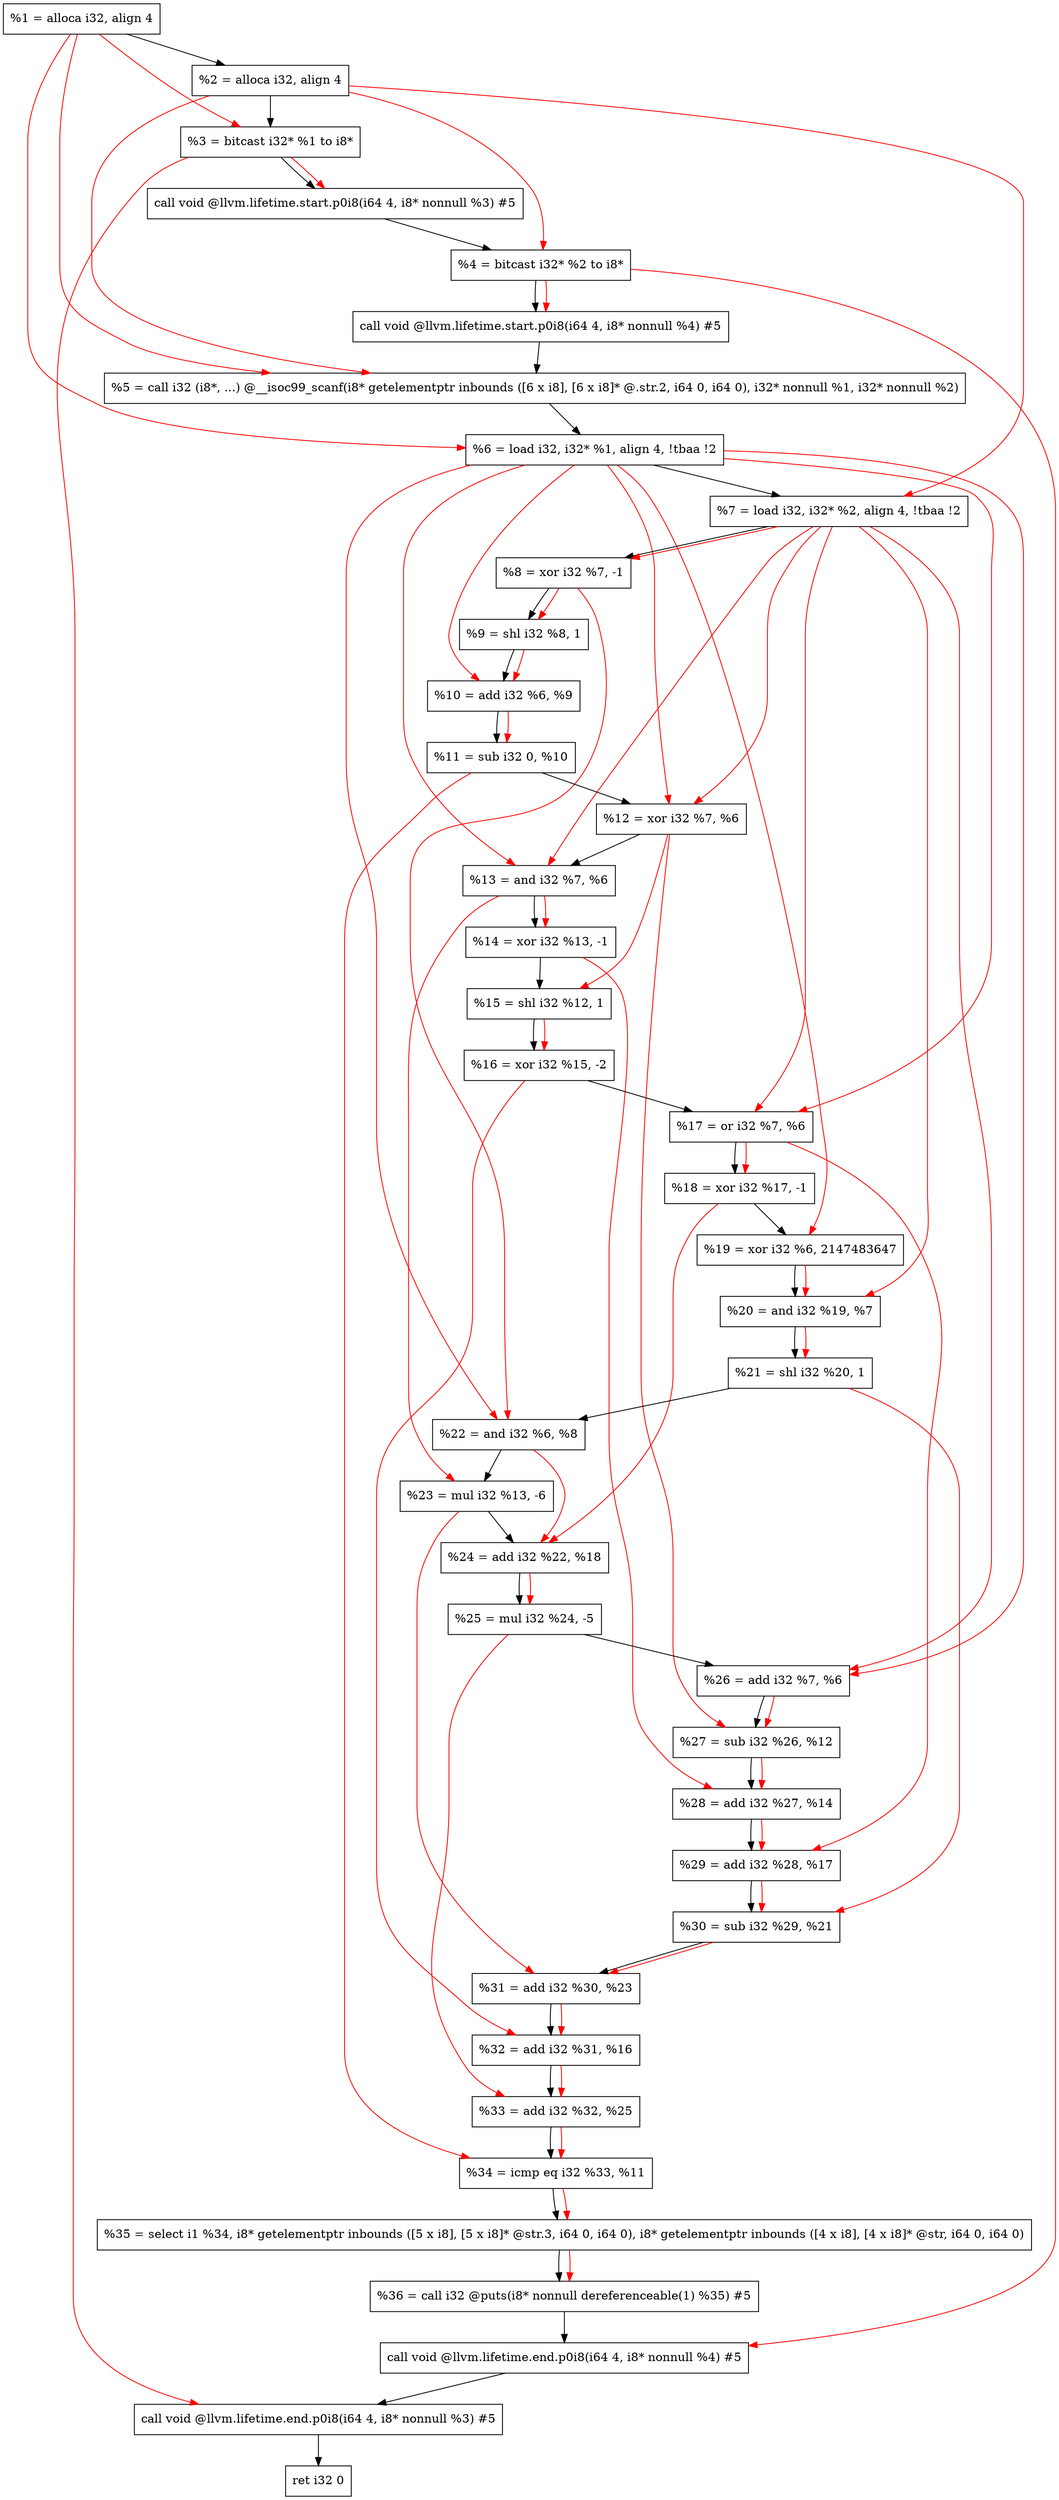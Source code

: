 digraph "DFG for'main' function" {
	Node0xc57f78[shape=record, label="  %1 = alloca i32, align 4"];
	Node0xc57ff8[shape=record, label="  %2 = alloca i32, align 4"];
	Node0xc58088[shape=record, label="  %3 = bitcast i32* %1 to i8*"];
	Node0xc584e8[shape=record, label="  call void @llvm.lifetime.start.p0i8(i64 4, i8* nonnull %3) #5"];
	Node0xc585c8[shape=record, label="  %4 = bitcast i32* %2 to i8*"];
	Node0xc586e8[shape=record, label="  call void @llvm.lifetime.start.p0i8(i64 4, i8* nonnull %4) #5"];
	Node0xc58920[shape=record, label="  %5 = call i32 (i8*, ...) @__isoc99_scanf(i8* getelementptr inbounds ([6 x i8], [6 x i8]* @.str.2, i64 0, i64 0), i32* nonnull %1, i32* nonnull %2)"];
	Node0xc589d8[shape=record, label="  %6 = load i32, i32* %1, align 4, !tbaa !2"];
	Node0xc59948[shape=record, label="  %7 = load i32, i32* %2, align 4, !tbaa !2"];
	Node0xc59fd0[shape=record, label="  %8 = xor i32 %7, -1"];
	Node0xc5a040[shape=record, label="  %9 = shl i32 %8, 1"];
	Node0xc5a0b0[shape=record, label="  %10 = add i32 %6, %9"];
	Node0xc5a120[shape=record, label="  %11 = sub i32 0, %10"];
	Node0xc5a190[shape=record, label="  %12 = xor i32 %7, %6"];
	Node0xc5a200[shape=record, label="  %13 = and i32 %7, %6"];
	Node0xc5a270[shape=record, label="  %14 = xor i32 %13, -1"];
	Node0xc5a2e0[shape=record, label="  %15 = shl i32 %12, 1"];
	Node0xc5a350[shape=record, label="  %16 = xor i32 %15, -2"];
	Node0xc5a3c0[shape=record, label="  %17 = or i32 %7, %6"];
	Node0xc5a430[shape=record, label="  %18 = xor i32 %17, -1"];
	Node0xc5a4a0[shape=record, label="  %19 = xor i32 %6, 2147483647"];
	Node0xc5a510[shape=record, label="  %20 = and i32 %19, %7"];
	Node0xc5a580[shape=record, label="  %21 = shl i32 %20, 1"];
	Node0xc5a5f0[shape=record, label="  %22 = and i32 %6, %8"];
	Node0xc5a660[shape=record, label="  %23 = mul i32 %13, -6"];
	Node0xc5a6d0[shape=record, label="  %24 = add i32 %22, %18"];
	Node0xc5a740[shape=record, label="  %25 = mul i32 %24, -5"];
	Node0xc5a7b0[shape=record, label="  %26 = add i32 %7, %6"];
	Node0xc5a820[shape=record, label="  %27 = sub i32 %26, %12"];
	Node0xc5a890[shape=record, label="  %28 = add i32 %27, %14"];
	Node0xc5a900[shape=record, label="  %29 = add i32 %28, %17"];
	Node0xc5a970[shape=record, label="  %30 = sub i32 %29, %21"];
	Node0xc5a9e0[shape=record, label="  %31 = add i32 %30, %23"];
	Node0xc5aa50[shape=record, label="  %32 = add i32 %31, %16"];
	Node0xc5acd0[shape=record, label="  %33 = add i32 %32, %25"];
	Node0xc5ad40[shape=record, label="  %34 = icmp eq i32 %33, %11"];
	Node0xbf89d8[shape=record, label="  %35 = select i1 %34, i8* getelementptr inbounds ([5 x i8], [5 x i8]* @str.3, i64 0, i64 0), i8* getelementptr inbounds ([4 x i8], [4 x i8]* @str, i64 0, i64 0)"];
	Node0xc5add0[shape=record, label="  %36 = call i32 @puts(i8* nonnull dereferenceable(1) %35) #5"];
	Node0xc5b028[shape=record, label="  call void @llvm.lifetime.end.p0i8(i64 4, i8* nonnull %4) #5"];
	Node0xc5b188[shape=record, label="  call void @llvm.lifetime.end.p0i8(i64 4, i8* nonnull %3) #5"];
	Node0xc5b248[shape=record, label="  ret i32 0"];
	Node0xc57f78 -> Node0xc57ff8;
	Node0xc57ff8 -> Node0xc58088;
	Node0xc58088 -> Node0xc584e8;
	Node0xc584e8 -> Node0xc585c8;
	Node0xc585c8 -> Node0xc586e8;
	Node0xc586e8 -> Node0xc58920;
	Node0xc58920 -> Node0xc589d8;
	Node0xc589d8 -> Node0xc59948;
	Node0xc59948 -> Node0xc59fd0;
	Node0xc59fd0 -> Node0xc5a040;
	Node0xc5a040 -> Node0xc5a0b0;
	Node0xc5a0b0 -> Node0xc5a120;
	Node0xc5a120 -> Node0xc5a190;
	Node0xc5a190 -> Node0xc5a200;
	Node0xc5a200 -> Node0xc5a270;
	Node0xc5a270 -> Node0xc5a2e0;
	Node0xc5a2e0 -> Node0xc5a350;
	Node0xc5a350 -> Node0xc5a3c0;
	Node0xc5a3c0 -> Node0xc5a430;
	Node0xc5a430 -> Node0xc5a4a0;
	Node0xc5a4a0 -> Node0xc5a510;
	Node0xc5a510 -> Node0xc5a580;
	Node0xc5a580 -> Node0xc5a5f0;
	Node0xc5a5f0 -> Node0xc5a660;
	Node0xc5a660 -> Node0xc5a6d0;
	Node0xc5a6d0 -> Node0xc5a740;
	Node0xc5a740 -> Node0xc5a7b0;
	Node0xc5a7b0 -> Node0xc5a820;
	Node0xc5a820 -> Node0xc5a890;
	Node0xc5a890 -> Node0xc5a900;
	Node0xc5a900 -> Node0xc5a970;
	Node0xc5a970 -> Node0xc5a9e0;
	Node0xc5a9e0 -> Node0xc5aa50;
	Node0xc5aa50 -> Node0xc5acd0;
	Node0xc5acd0 -> Node0xc5ad40;
	Node0xc5ad40 -> Node0xbf89d8;
	Node0xbf89d8 -> Node0xc5add0;
	Node0xc5add0 -> Node0xc5b028;
	Node0xc5b028 -> Node0xc5b188;
	Node0xc5b188 -> Node0xc5b248;
edge [color=red]
	Node0xc57f78 -> Node0xc58088;
	Node0xc58088 -> Node0xc584e8;
	Node0xc57ff8 -> Node0xc585c8;
	Node0xc585c8 -> Node0xc586e8;
	Node0xc57f78 -> Node0xc58920;
	Node0xc57ff8 -> Node0xc58920;
	Node0xc57f78 -> Node0xc589d8;
	Node0xc57ff8 -> Node0xc59948;
	Node0xc59948 -> Node0xc59fd0;
	Node0xc59fd0 -> Node0xc5a040;
	Node0xc589d8 -> Node0xc5a0b0;
	Node0xc5a040 -> Node0xc5a0b0;
	Node0xc5a0b0 -> Node0xc5a120;
	Node0xc59948 -> Node0xc5a190;
	Node0xc589d8 -> Node0xc5a190;
	Node0xc59948 -> Node0xc5a200;
	Node0xc589d8 -> Node0xc5a200;
	Node0xc5a200 -> Node0xc5a270;
	Node0xc5a190 -> Node0xc5a2e0;
	Node0xc5a2e0 -> Node0xc5a350;
	Node0xc59948 -> Node0xc5a3c0;
	Node0xc589d8 -> Node0xc5a3c0;
	Node0xc5a3c0 -> Node0xc5a430;
	Node0xc589d8 -> Node0xc5a4a0;
	Node0xc5a4a0 -> Node0xc5a510;
	Node0xc59948 -> Node0xc5a510;
	Node0xc5a510 -> Node0xc5a580;
	Node0xc589d8 -> Node0xc5a5f0;
	Node0xc59fd0 -> Node0xc5a5f0;
	Node0xc5a200 -> Node0xc5a660;
	Node0xc5a5f0 -> Node0xc5a6d0;
	Node0xc5a430 -> Node0xc5a6d0;
	Node0xc5a6d0 -> Node0xc5a740;
	Node0xc59948 -> Node0xc5a7b0;
	Node0xc589d8 -> Node0xc5a7b0;
	Node0xc5a7b0 -> Node0xc5a820;
	Node0xc5a190 -> Node0xc5a820;
	Node0xc5a820 -> Node0xc5a890;
	Node0xc5a270 -> Node0xc5a890;
	Node0xc5a890 -> Node0xc5a900;
	Node0xc5a3c0 -> Node0xc5a900;
	Node0xc5a900 -> Node0xc5a970;
	Node0xc5a580 -> Node0xc5a970;
	Node0xc5a970 -> Node0xc5a9e0;
	Node0xc5a660 -> Node0xc5a9e0;
	Node0xc5a9e0 -> Node0xc5aa50;
	Node0xc5a350 -> Node0xc5aa50;
	Node0xc5aa50 -> Node0xc5acd0;
	Node0xc5a740 -> Node0xc5acd0;
	Node0xc5acd0 -> Node0xc5ad40;
	Node0xc5a120 -> Node0xc5ad40;
	Node0xc5ad40 -> Node0xbf89d8;
	Node0xbf89d8 -> Node0xc5add0;
	Node0xc585c8 -> Node0xc5b028;
	Node0xc58088 -> Node0xc5b188;
}
